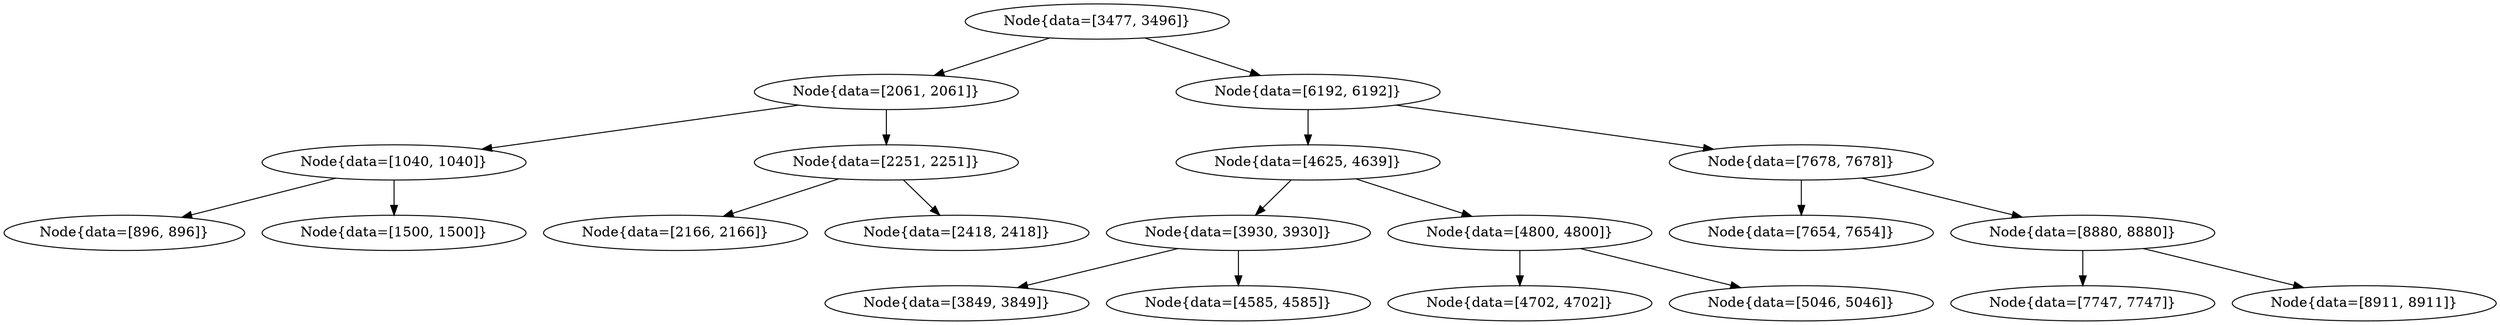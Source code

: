digraph G{
2025571716 [label="Node{data=[3477, 3496]}"]
2025571716 -> 833133396
833133396 [label="Node{data=[2061, 2061]}"]
833133396 -> 298938040
298938040 [label="Node{data=[1040, 1040]}"]
298938040 -> 273589106
273589106 [label="Node{data=[896, 896]}"]
298938040 -> 914346778
914346778 [label="Node{data=[1500, 1500]}"]
833133396 -> 1140362426
1140362426 [label="Node{data=[2251, 2251]}"]
1140362426 -> 1506184915
1506184915 [label="Node{data=[2166, 2166]}"]
1140362426 -> 1022817194
1022817194 [label="Node{data=[2418, 2418]}"]
2025571716 -> 1951989805
1951989805 [label="Node{data=[6192, 6192]}"]
1951989805 -> 1933827904
1933827904 [label="Node{data=[4625, 4639]}"]
1933827904 -> 505313261
505313261 [label="Node{data=[3930, 3930]}"]
505313261 -> 360623143
360623143 [label="Node{data=[3849, 3849]}"]
505313261 -> 689606349
689606349 [label="Node{data=[4585, 4585]}"]
1933827904 -> 1154415985
1154415985 [label="Node{data=[4800, 4800]}"]
1154415985 -> 688020250
688020250 [label="Node{data=[4702, 4702]}"]
1154415985 -> 1232979337
1232979337 [label="Node{data=[5046, 5046]}"]
1951989805 -> 879515277
879515277 [label="Node{data=[7678, 7678]}"]
879515277 -> 133828612
133828612 [label="Node{data=[7654, 7654]}"]
879515277 -> 1016807786
1016807786 [label="Node{data=[8880, 8880]}"]
1016807786 -> 468552445
468552445 [label="Node{data=[7747, 7747]}"]
1016807786 -> 1306754867
1306754867 [label="Node{data=[8911, 8911]}"]
}
